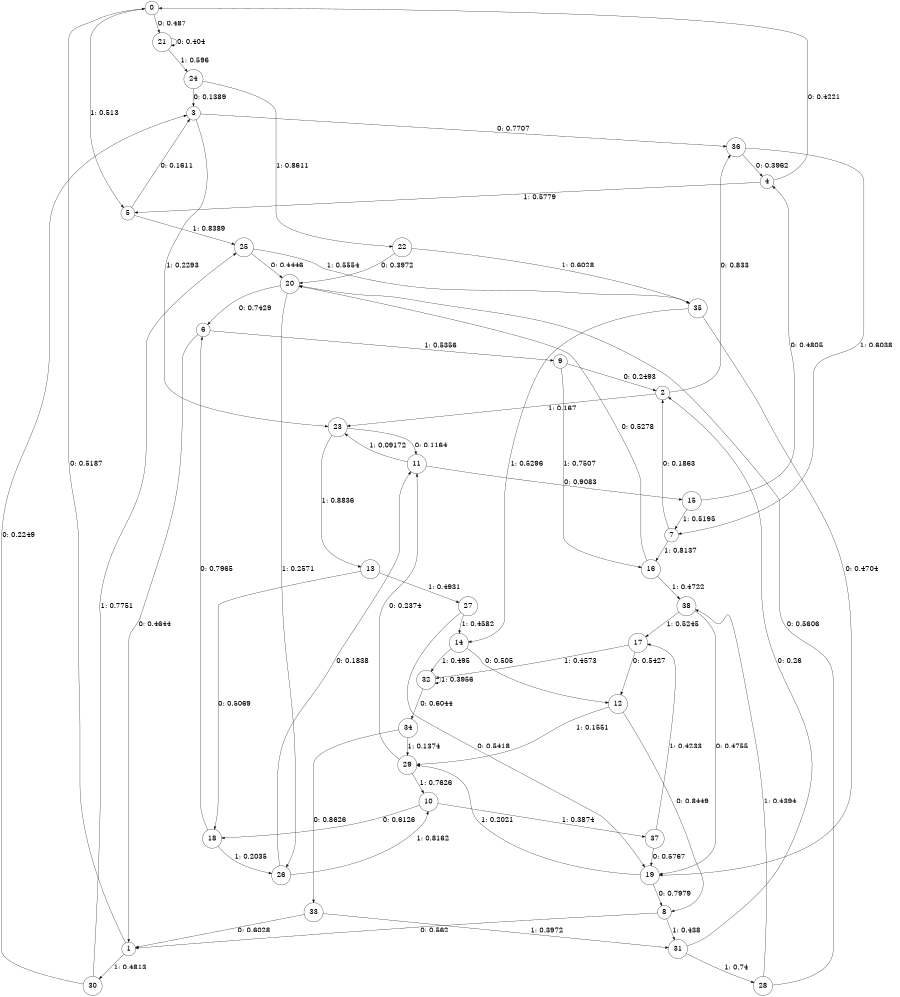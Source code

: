 digraph "ch21randomL7" {
size = "6,8.5";
ratio = "fill";
node [shape = circle];
node [fontsize = 24];
edge [fontsize = 24];
0 -> 21 [label = "0: 0.487    "];
0 -> 5 [label = "1: 0.513    "];
1 -> 0 [label = "0: 0.5187   "];
1 -> 30 [label = "1: 0.4813   "];
2 -> 36 [label = "0: 0.833    "];
2 -> 23 [label = "1: 0.167    "];
3 -> 36 [label = "0: 0.7707   "];
3 -> 23 [label = "1: 0.2293   "];
4 -> 0 [label = "0: 0.4221   "];
4 -> 5 [label = "1: 0.5779   "];
5 -> 3 [label = "0: 0.1611   "];
5 -> 25 [label = "1: 0.8389   "];
6 -> 1 [label = "0: 0.4644   "];
6 -> 9 [label = "1: 0.5356   "];
7 -> 2 [label = "0: 0.1863   "];
7 -> 16 [label = "1: 0.8137   "];
8 -> 1 [label = "0: 0.562    "];
8 -> 31 [label = "1: 0.438    "];
9 -> 2 [label = "0: 0.2493   "];
9 -> 16 [label = "1: 0.7507   "];
10 -> 18 [label = "0: 0.6126   "];
10 -> 37 [label = "1: 0.3874   "];
11 -> 15 [label = "0: 0.9083   "];
11 -> 23 [label = "1: 0.09172  "];
12 -> 8 [label = "0: 0.8449   "];
12 -> 29 [label = "1: 0.1551   "];
13 -> 18 [label = "0: 0.5069   "];
13 -> 27 [label = "1: 0.4931   "];
14 -> 12 [label = "0: 0.505    "];
14 -> 32 [label = "1: 0.495    "];
15 -> 4 [label = "0: 0.4805   "];
15 -> 7 [label = "1: 0.5195   "];
16 -> 20 [label = "0: 0.5278   "];
16 -> 38 [label = "1: 0.4722   "];
17 -> 12 [label = "0: 0.5427   "];
17 -> 32 [label = "1: 0.4573   "];
18 -> 6 [label = "0: 0.7965   "];
18 -> 26 [label = "1: 0.2035   "];
19 -> 8 [label = "0: 0.7979   "];
19 -> 29 [label = "1: 0.2021   "];
20 -> 6 [label = "0: 0.7429   "];
20 -> 26 [label = "1: 0.2571   "];
21 -> 21 [label = "0: 0.404    "];
21 -> 24 [label = "1: 0.596    "];
22 -> 20 [label = "0: 0.3972   "];
22 -> 35 [label = "1: 0.6028   "];
23 -> 11 [label = "0: 0.1164   "];
23 -> 13 [label = "1: 0.8836   "];
24 -> 3 [label = "0: 0.1389   "];
24 -> 22 [label = "1: 0.8611   "];
25 -> 20 [label = "0: 0.4446   "];
25 -> 35 [label = "1: 0.5554   "];
26 -> 11 [label = "0: 0.1838   "];
26 -> 10 [label = "1: 0.8162   "];
27 -> 19 [label = "0: 0.5418   "];
27 -> 14 [label = "1: 0.4582   "];
28 -> 20 [label = "0: 0.5606   "];
28 -> 38 [label = "1: 0.4394   "];
29 -> 11 [label = "0: 0.2374   "];
29 -> 10 [label = "1: 0.7626   "];
30 -> 3 [label = "0: 0.2249   "];
30 -> 25 [label = "1: 0.7751   "];
31 -> 2 [label = "0: 0.26     "];
31 -> 28 [label = "1: 0.74     "];
32 -> 34 [label = "0: 0.6044   "];
32 -> 32 [label = "1: 0.3956   "];
33 -> 1 [label = "0: 0.6028   "];
33 -> 31 [label = "1: 0.3972   "];
34 -> 33 [label = "0: 0.8626   "];
34 -> 29 [label = "1: 0.1374   "];
35 -> 19 [label = "0: 0.4704   "];
35 -> 14 [label = "1: 0.5296   "];
36 -> 4 [label = "0: 0.3962   "];
36 -> 7 [label = "1: 0.6038   "];
37 -> 19 [label = "0: 0.5767   "];
37 -> 17 [label = "1: 0.4233   "];
38 -> 19 [label = "0: 0.4755   "];
38 -> 17 [label = "1: 0.5245   "];
}